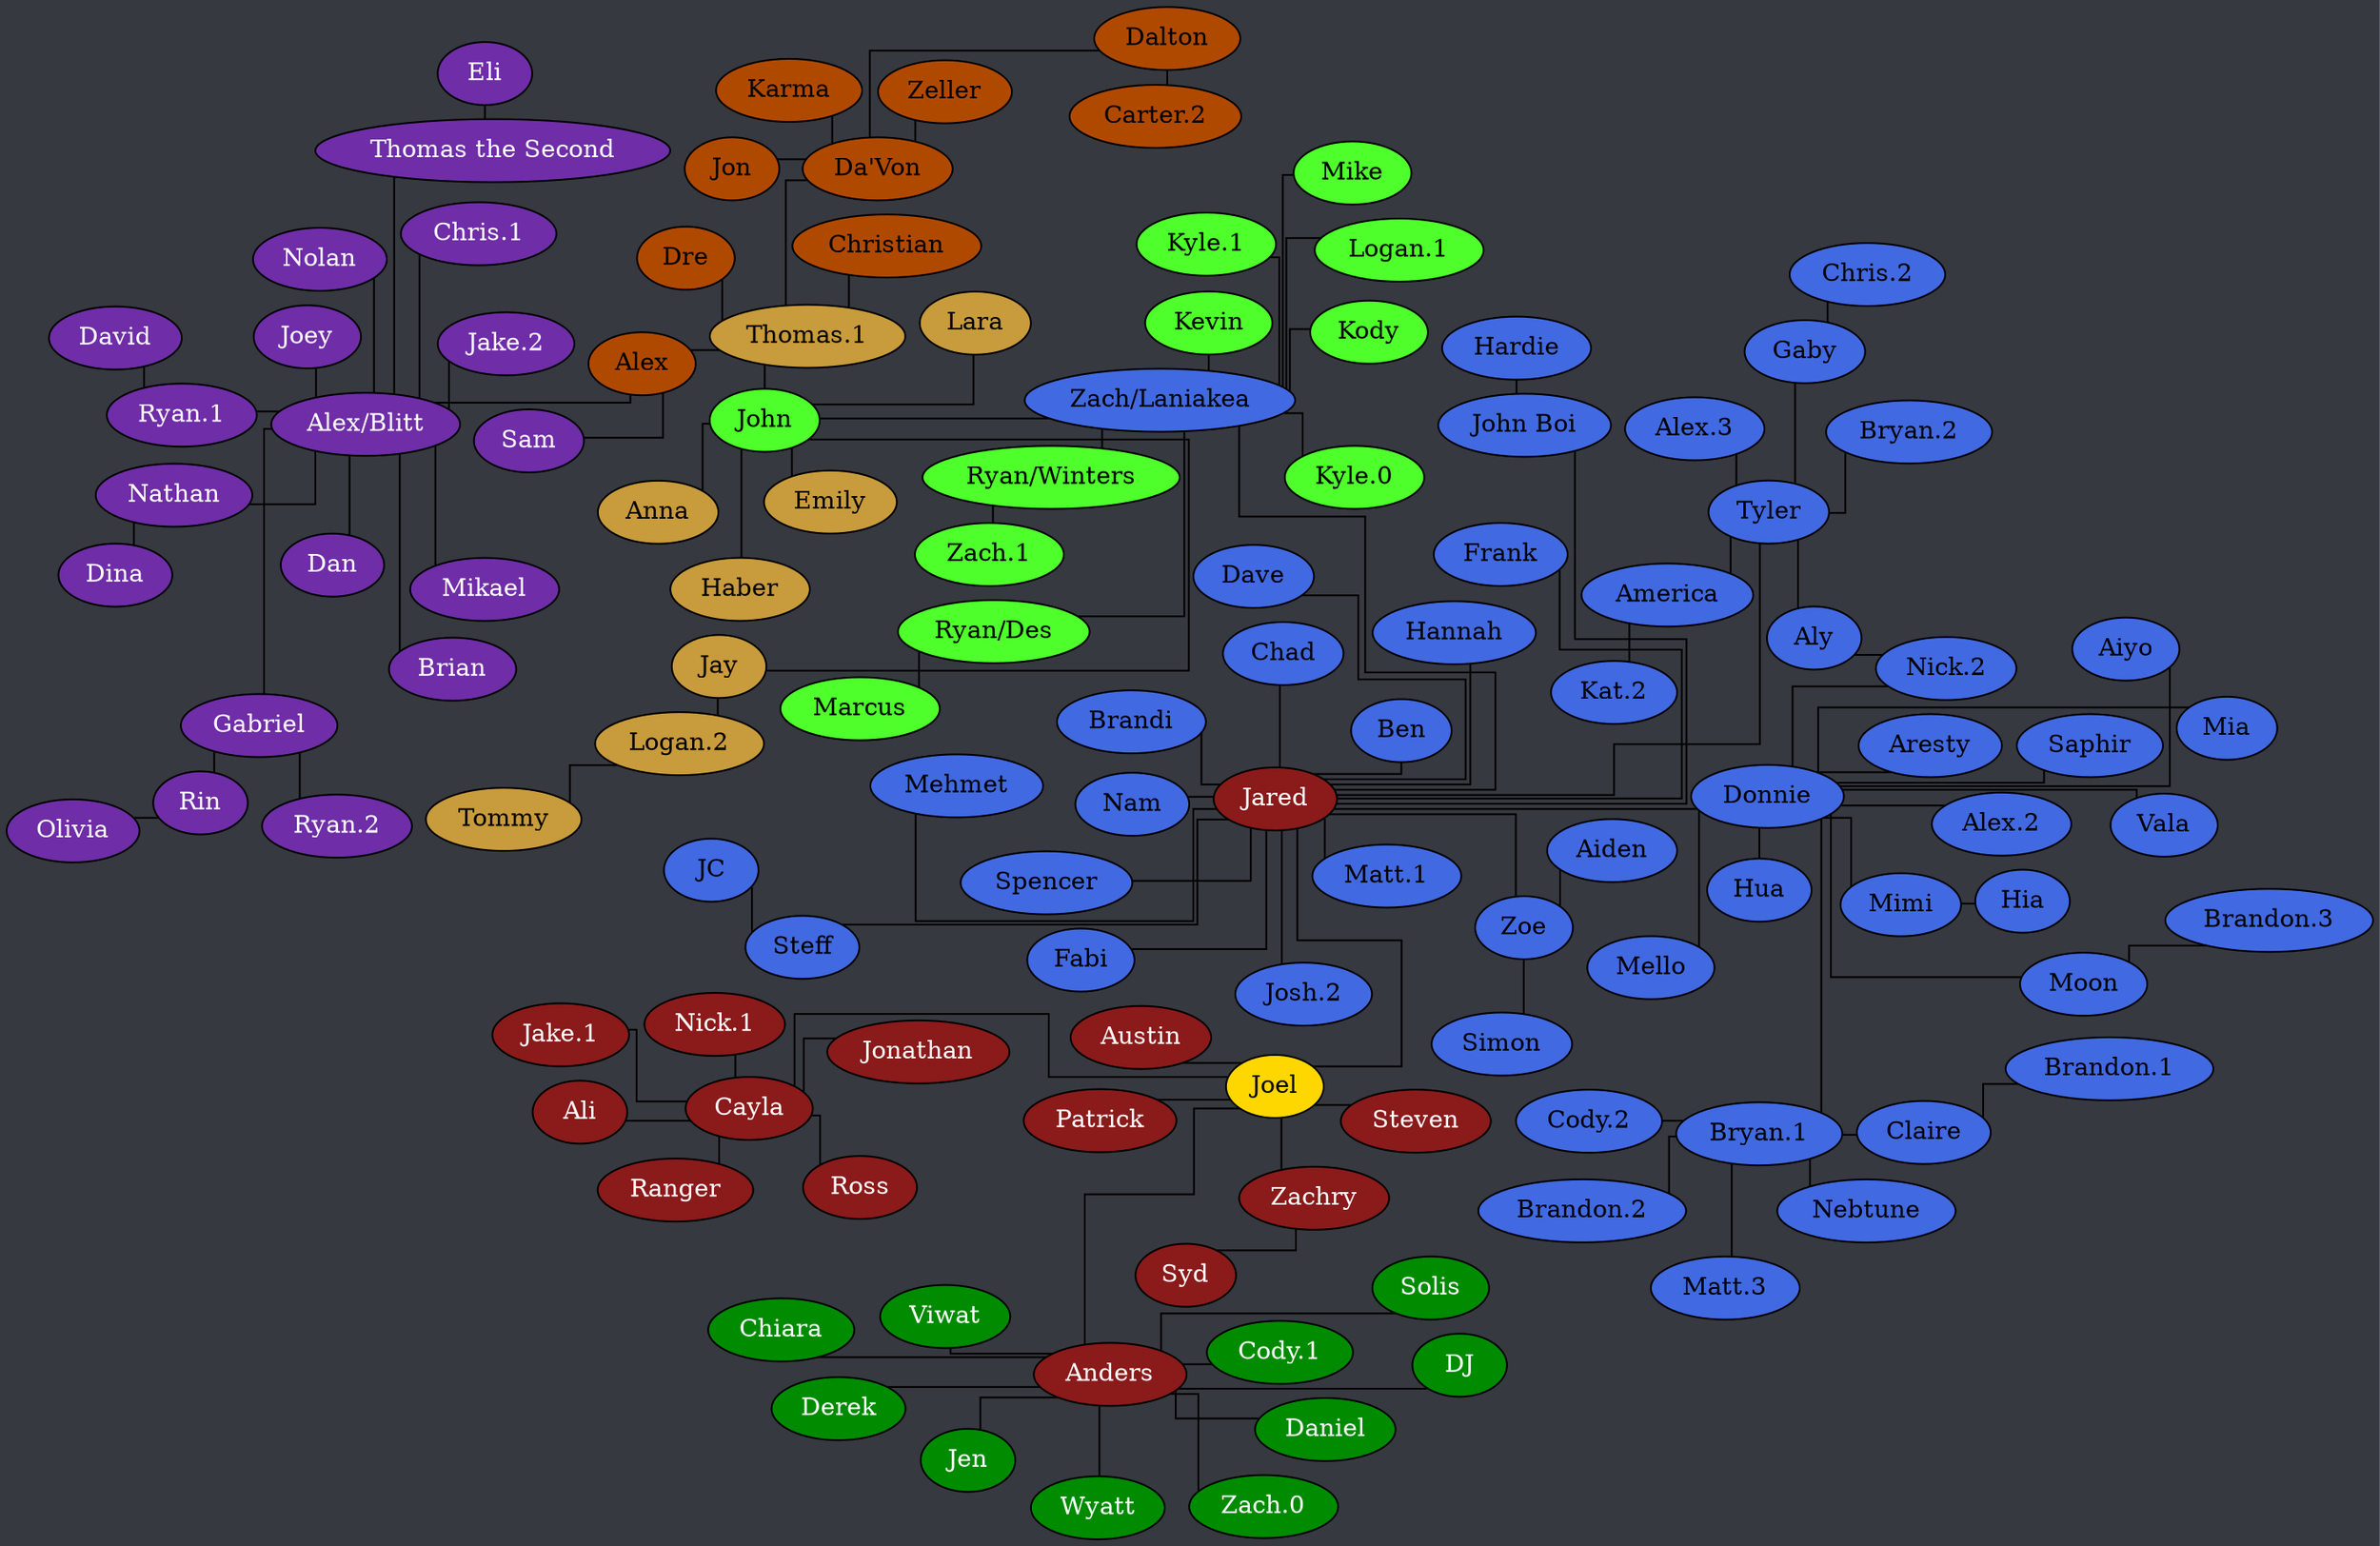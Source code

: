 strict graph {
	// Layout Configuration
	layout = neato;
	dpi = 200;
	epsilon = 0.01;
	mode = major;
	model = subset;
	overlap = false;
	splines = ortho;
	start = rand;

	// Visual Configuration
	graph [ truecolor=true bgcolor="#36393f" ];
	node [ style=filled fillcolor="gray" fontcolor="black" ];

	subgraph "Joel" {
		node [ style=filled fillcolor="firebrick4" fontcolor="white" ];
		Joel [ style=filled fillcolor="gold" fontcolor="black" ];

		Cayla -- Ali;
		Cayla -- "Jake.1";
		Cayla -- Jonathan;
		Cayla -- "Nick.1";
		Cayla -- Ranger;
		Cayla -- Ross;
		Joel -- Anders;
		Joel -- Austin;
		Joel -- Cayla;
		Joel -- Jared;
		Joel -- Patrick;
		Joel -- Steven;
		Joel -- Zachry;
		Zachry -- Syd;
	}

	subgraph "Anders" {
		node [ style=filled fillcolor="green4" fontcolor="white" ];
		// Anders [ style=filled fillcolor="green4" fontcolor="white" ];

		Anders -- Chiara;
		Anders -- "Cody.1";
		Anders -- Daniel;
		Anders -- Derek;
		Anders -- DJ;
		Anders -- Jen;
		Anders -- Solis;
		Anders -- Wyatt;
		Anders -- Viwat;
		Anders -- "Zach.0";
	}

	subgraph "Jared" {
		node [ style=filled fillcolor="royalblue" fontcolor="black" ];
		// Jared [ style=filled fillcolor="royalblue" fontcolor="black" ];

		Aly -- "Nick.2";
		America -- "Kat.2";
		"Bryan.1" -- "Brandon.2";
		"Bryan.1" -- "Cody.2";
		"Bryan.1" -- Claire;
		"Bryan.1" -- "Matt.3";
		"Bryan.1" -- Nebtune;
		Donnie -- Aiyo;
		Donnie -- "Alex.2";
		Donnie -- Aresty;
		Donnie -- "Bryan.1";
		Donnie -- Hua;
		Donnie -- Mello;
		Donnie -- Mia;
		Donnie -- Mimi;
		Donnie -- Moon;
		Donnie -- "Nick.2";
		Donnie -- Saphir;
		Donnie -- Vala;
		Gaby -- "Chris.2";
		Claire -- "Brandon.1";
		Jared -- Ben;
		Jared -- Brandi;
		Jared -- Chad;
		Jared -- Dave;
		Jared -- Donnie;
		Jared -- Fabi;
		Jared -- Frank;
		Jared -- Hannah;
		Jared -- "John Boi";
		Jared -- "Josh.2";
		Jared -- "Matt.1";
		Jared -- Mehmet;
		Jared -- Nam;
		Jared -- Spencer;
		Jared -- Steff;
		Jared -- Tyler;
		Jared -- "Zach/Laniakea";
		Jared -- Zoe;
		"John Boi" -- Hardie;
		Mimi -- Hia;
		Moon -- "Brandon.3";
		Steff -- JC;
		Tyler -- Aly;
		Tyler -- "Alex.3";
		Tyler -- America;
		Tyler -- "Bryan.2";
		Tyler -- Gaby;
		Zoe -- Aiden;
		Zoe -- Simon;
	}

	subgraph "Zach/Laniakea" {
		node [ style=filled fillcolor="#4eff2c" fontcolor="black" ];
		// "Zach/Laniakea" [ style=filled fillcolor="#4eff2c" fontcolor="black" ];

		"Ryan/Des" -- Marcus;
		"Zach/Laniakea" -- "Kyle.1";
		"Zach/Laniakea" -- John;
		"Zach/Laniakea" -- "Logan.1";
		"Zach/Laniakea" -- Kevin;
		"Zach/Laniakea" -- Kody;
		"Zach/Laniakea" -- "Kyle.0";
		"Zach/Laniakea" -- Mike;
		"Zach/Laniakea" -- "Ryan/Des";
		"Zach/Laniakea" -- "Ryan/Winters";
		"Ryan/Winters" -- "Zach.1";
	}

	subgraph "John" {
		node [ style=filled fillcolor="#c89b3c" fontcolor="black" ];
		// John [ style=filled fillcolor="#c89b3c" fontcolor="black" ];

		"Logan.2" -- Tommy;
		Jay -- "Logan.2";
		John -- Anna;
		John -- Emily;
		John -- Haber;
		John -- Jay;
		John -- Lara;
		John -- "Thomas.1";
	}

	subgraph "Thomas.1" {
		node [ style=filled fillcolor="#b04900" fontcolor="black" ];
		// "Thomas.1" [ style=filled fillcolor="#b04900" fontcolor="black" ];

		"Da'Von" -- Dalton;
		"Da'Von" -- Jon;
		"Da'Von" -- Karma;
		"Da'Von" -- Zeller;
		Dalton -- "Carter.2";
		"Thomas.1" -- Alex;
		"Thomas.1" -- Christian;
		"Thomas.1" -- "Da'Von";
		"Thomas.1" -- Dre;
	}

	subgraph "Alex" {
		node [ style=filled fillcolor="#6f2da8" fontcolor="white" ];
		// Alex [ style=filled fillcolor="#6f2da8" fontcolor="black" ];

		Alex -- "Alex/Blitt";
		Alex -- Sam;
		"Alex/Blitt" -- Brian;
		"Alex/Blitt" -- "Chris.1";
		"Alex/Blitt" -- Dan;
		"Alex/Blitt" -- Gabriel;
		"Alex/Blitt" -- "Jake.2";
		"Alex/Blitt" -- Joey;
		"Alex/Blitt" -- Mikael;
		"Alex/Blitt" -- Nathan;
		"Alex/Blitt" -- Nolan;
		"Alex/Blitt" -- "Ryan.1";
		"Alex/Blitt" -- "Thomas the Second";
		Gabriel -- Rin;
		Gabriel -- "Ryan.2";
		Nathan -- Dina;
		Rin -- Olivia;
		"Ryan.1" -- David;
		"Thomas the Second" -- Eli;
	}
}

